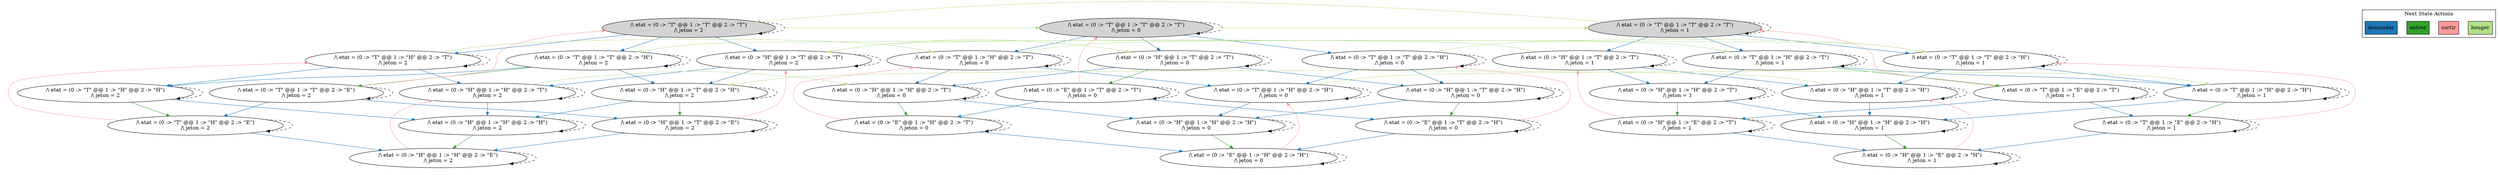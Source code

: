 strict digraph DiskGraph {
edge [colorscheme="paired12"]
nodesep=0.35;
subgraph cluster_graph {
color="white";
-1677452927807477678 [label="/\\ etat = (0 :> \"T\" @@ 1 :> \"T\" @@ 2 :> \"T\")\n/\\ jeton = 0",style = filled]
-7589917544617568652 [label="/\\ etat = (0 :> \"T\" @@ 1 :> \"T\" @@ 2 :> \"T\")\n/\\ jeton = 1",style = filled]
1485875601746744350 [label="/\\ etat = (0 :> \"T\" @@ 1 :> \"T\" @@ 2 :> \"T\")\n/\\ jeton = 2",style = filled]
-1677452927807477678 -> -7341271179492566207 [label="",color="2",fontcolor="2"];
-7341271179492566207 [label="/\\ etat = (0 :> \"H\" @@ 1 :> \"T\" @@ 2 :> \"T\")\n/\\ jeton = 0"];
-1677452927807477678 -> -7589917544617568652 [label="",color="3",fontcolor="3"];
-1677452927807477678 -> 8429514963652474556 [label="",color="2",fontcolor="2"];
8429514963652474556 [label="/\\ etat = (0 :> \"T\" @@ 1 :> \"H\" @@ 2 :> \"T\")\n/\\ jeton = 0"];
-1677452927807477678 -> -63392646264397502 [label="",color="2",fontcolor="2"];
-63392646264397502 [label="/\\ etat = (0 :> \"T\" @@ 1 :> \"T\" @@ 2 :> \"H\")\n/\\ jeton = 0"];
-1677452927807477678 -> -1677452927807477678 [style="dashed"];
-7589917544617568652 -> -2013707692375251609 [label="",color="2",fontcolor="2"];
-2013707692375251609 [label="/\\ etat = (0 :> \"H\" @@ 1 :> \"T\" @@ 2 :> \"T\")\n/\\ jeton = 1"];
-7589917544617568652 -> 786133726287382682 [label="",color="2",fontcolor="2"];
786133726287382682 [label="/\\ etat = (0 :> \"T\" @@ 1 :> \"H\" @@ 2 :> \"T\")\n/\\ jeton = 1"];
-7589917544617568652 -> 1485875601746744350 [label="",color="3",fontcolor="3"];
-7589917544617568652 -> -9147505740745679004 [label="",color="2",fontcolor="2"];
-9147505740745679004 [label="/\\ etat = (0 :> \"T\" @@ 1 :> \"T\" @@ 2 :> \"H\")\n/\\ jeton = 1"];
-7589917544617568652 -> -7589917544617568652 [style="dashed"];
1485875601746744350 -> 7365652917301815053 [label="",color="2",fontcolor="2"];
7365652917301815053 [label="/\\ etat = (0 :> \"H\" @@ 1 :> \"T\" @@ 2 :> \"T\")\n/\\ jeton = 2"];
1485875601746744350 -> -8584641830563869968 [label="",color="2",fontcolor="2"];
-8584641830563869968 [label="/\\ etat = (0 :> \"T\" @@ 1 :> \"H\" @@ 2 :> \"T\")\n/\\ jeton = 2"];
1485875601746744350 -> 232030175000894734 [label="",color="2",fontcolor="2"];
232030175000894734 [label="/\\ etat = (0 :> \"T\" @@ 1 :> \"T\" @@ 2 :> \"H\")\n/\\ jeton = 2"];
1485875601746744350 -> -1677452927807477678 [label="",color="3",fontcolor="3"];
1485875601746744350 -> 1485875601746744350 [style="dashed"];
-7341271179492566207 -> -2689541222746341325 [label="",color="4",fontcolor="4"];
-2689541222746341325 [label="/\\ etat = (0 :> \"E\" @@ 1 :> \"T\" @@ 2 :> \"T\")\n/\\ jeton = 0"];
-7341271179492566207 -> 458604666671367599 [label="",color="2",fontcolor="2"];
458604666671367599 [label="/\\ etat = (0 :> \"H\" @@ 1 :> \"H\" @@ 2 :> \"T\")\n/\\ jeton = 0"];
-7341271179492566207 -> -8234791201113828783 [label="",color="2",fontcolor="2"];
-8234791201113828783 [label="/\\ etat = (0 :> \"H\" @@ 1 :> \"T\" @@ 2 :> \"H\")\n/\\ jeton = 0"];
-7341271179492566207 -> -7341271179492566207 [style="dashed"];
8429514963652474556 -> 458604666671367599 [label="",color="2",fontcolor="2"];
8429514963652474556 -> 786133726287382682 [label="",color="3",fontcolor="3"];
8429514963652474556 -> 7159899842939535276 [label="",color="2",fontcolor="2"];
7159899842939535276 [label="/\\ etat = (0 :> \"T\" @@ 1 :> \"H\" @@ 2 :> \"H\")\n/\\ jeton = 0"];
8429514963652474556 -> 8429514963652474556 [style="dashed"];
-63392646264397502 -> -8234791201113828783 [label="",color="2",fontcolor="2"];
-63392646264397502 -> -9147505740745679004 [label="",color="3",fontcolor="3"];
-63392646264397502 -> 7159899842939535276 [label="",color="2",fontcolor="2"];
-63392646264397502 -> -63392646264397502 [style="dashed"];
-2013707692375251609 -> 8668872673872362377 [label="",color="2",fontcolor="2"];
8668872673872362377 [label="/\\ etat = (0 :> \"H\" @@ 1 :> \"H\" @@ 2 :> \"T\")\n/\\ jeton = 1"];
-2013707692375251609 -> 7365652917301815053 [label="",color="3",fontcolor="3"];
-2013707692375251609 -> -888499611355763593 [label="",color="2",fontcolor="2"];
-888499611355763593 [label="/\\ etat = (0 :> \"H\" @@ 1 :> \"T\" @@ 2 :> \"H\")\n/\\ jeton = 1"];
-2013707692375251609 -> -2013707692375251609 [style="dashed"];
786133726287382682 -> 8668872673872362377 [label="",color="2",fontcolor="2"];
786133726287382682 -> -5022955820766803536 [label="",color="4",fontcolor="4"];
-5022955820766803536 [label="/\\ etat = (0 :> \"T\" @@ 1 :> \"E\" @@ 2 :> \"T\")\n/\\ jeton = 1"];
786133726287382682 -> 2111728351239537034 [label="",color="2",fontcolor="2"];
2111728351239537034 [label="/\\ etat = (0 :> \"T\" @@ 1 :> \"H\" @@ 2 :> \"H\")\n/\\ jeton = 1"];
786133726287382682 -> 786133726287382682 [style="dashed"];
-9147505740745679004 -> -888499611355763593 [label="",color="2",fontcolor="2"];
-9147505740745679004 -> 2111728351239537034 [label="",color="2",fontcolor="2"];
-9147505740745679004 -> 232030175000894734 [label="",color="3",fontcolor="3"];
-9147505740745679004 -> -9147505740745679004 [style="dashed"];
7365652917301815053 -> -397490993662199325 [label="",color="2",fontcolor="2"];
-397490993662199325 [label="/\\ etat = (0 :> \"H\" @@ 1 :> \"H\" @@ 2 :> \"T\")\n/\\ jeton = 2"];
7365652917301815053 -> 8187187365027606045 [label="",color="2",fontcolor="2"];
8187187365027606045 [label="/\\ etat = (0 :> \"H\" @@ 1 :> \"T\" @@ 2 :> \"H\")\n/\\ jeton = 2"];
7365652917301815053 -> -7341271179492566207 [label="",color="3",fontcolor="3"];
7365652917301815053 -> 7365652917301815053 [style="dashed"];
-8584641830563869968 -> -397490993662199325 [label="",color="2",fontcolor="2"];
-8584641830563869968 -> -6954810755508517920 [label="",color="2",fontcolor="2"];
-6954810755508517920 [label="/\\ etat = (0 :> \"T\" @@ 1 :> \"H\" @@ 2 :> \"H\")\n/\\ jeton = 2"];
-8584641830563869968 -> 8429514963652474556 [label="",color="3",fontcolor="3"];
-8584641830563869968 -> -8584641830563869968 [style="dashed"];
232030175000894734 -> 8187187365027606045 [label="",color="2",fontcolor="2"];
232030175000894734 -> -6954810755508517920 [label="",color="2",fontcolor="2"];
232030175000894734 -> -5151829134041417739 [label="",color="4",fontcolor="4"];
-5151829134041417739 [label="/\\ etat = (0 :> \"T\" @@ 1 :> \"T\" @@ 2 :> \"E\")\n/\\ jeton = 2"];
232030175000894734 -> 232030175000894734 [style="dashed"];
-2689541222746341325 -> -1677452927807477678 [label="",color="5",fontcolor="5"];
-2689541222746341325 -> 5111320321138335453 [label="",color="2",fontcolor="2"];
5111320321138335453 [label="/\\ etat = (0 :> \"E\" @@ 1 :> \"H\" @@ 2 :> \"T\")\n/\\ jeton = 0"];
-2689541222746341325 -> -3672015568296343261 [label="",color="2",fontcolor="2"];
-3672015568296343261 [label="/\\ etat = (0 :> \"E\" @@ 1 :> \"T\" @@ 2 :> \"H\")\n/\\ jeton = 0"];
-2689541222746341325 -> -2689541222746341325 [style="dashed"];
458604666671367599 -> 5111320321138335453 [label="",color="4",fontcolor="4"];
458604666671367599 -> 1295910010988645567 [label="",color="2",fontcolor="2"];
1295910010988645567 [label="/\\ etat = (0 :> \"H\" @@ 1 :> \"H\" @@ 2 :> \"H\")\n/\\ jeton = 0"];
458604666671367599 -> 458604666671367599 [style="dashed"];
-8234791201113828783 -> -3672015568296343261 [label="",color="4",fontcolor="4"];
-8234791201113828783 -> 1295910010988645567 [label="",color="2",fontcolor="2"];
-8234791201113828783 -> -8234791201113828783 [style="dashed"];
7159899842939535276 -> 1295910010988645567 [label="",color="2",fontcolor="2"];
7159899842939535276 -> 2111728351239537034 [label="",color="3",fontcolor="3"];
7159899842939535276 -> 7159899842939535276 [style="dashed"];
8668872673872362377 -> -3968781803679499613 [label="",color="4",fontcolor="4"];
-3968781803679499613 [label="/\\ etat = (0 :> \"H\" @@ 1 :> \"E\" @@ 2 :> \"T\")\n/\\ jeton = 1"];
8668872673872362377 -> 8063888707684528793 [label="",color="2",fontcolor="2"];
8063888707684528793 [label="/\\ etat = (0 :> \"H\" @@ 1 :> \"H\" @@ 2 :> \"H\")\n/\\ jeton = 1"];
8668872673872362377 -> 8668872673872362377 [style="dashed"];
-888499611355763593 -> 8063888707684528793 [label="",color="2",fontcolor="2"];
-888499611355763593 -> 8187187365027606045 [label="",color="3",fontcolor="3"];
-888499611355763593 -> -888499611355763593 [style="dashed"];
-5022955820766803536 -> -3968781803679499613 [label="",color="2",fontcolor="2"];
-5022955820766803536 -> -7589917544617568652 [label="",color="5",fontcolor="5"];
-5022955820766803536 -> -5914258196156415840 [label="",color="2",fontcolor="2"];
-5914258196156415840 [label="/\\ etat = (0 :> \"T\" @@ 1 :> \"E\" @@ 2 :> \"H\")\n/\\ jeton = 1"];
-5022955820766803536 -> -5022955820766803536 [style="dashed"];
2111728351239537034 -> 8063888707684528793 [label="",color="2",fontcolor="2"];
2111728351239537034 -> -5914258196156415840 [label="",color="4",fontcolor="4"];
2111728351239537034 -> 2111728351239537034 [style="dashed"];
-397490993662199325 -> -1306780812329766669 [label="",color="2",fontcolor="2"];
-1306780812329766669 [label="/\\ etat = (0 :> \"H\" @@ 1 :> \"H\" @@ 2 :> \"H\")\n/\\ jeton = 2"];
-397490993662199325 -> 458604666671367599 [label="",color="3",fontcolor="3"];
-397490993662199325 -> -397490993662199325 [style="dashed"];
8187187365027606045 -> -1306780812329766669 [label="",color="2",fontcolor="2"];
8187187365027606045 -> -3879874152921627418 [label="",color="4",fontcolor="4"];
-3879874152921627418 [label="/\\ etat = (0 :> \"H\" @@ 1 :> \"T\" @@ 2 :> \"E\")\n/\\ jeton = 2"];
8187187365027606045 -> 8187187365027606045 [style="dashed"];
-6954810755508517920 -> -1306780812329766669 [label="",color="2",fontcolor="2"];
-6954810755508517920 -> 2648922467253561627 [label="",color="4",fontcolor="4"];
2648922467253561627 [label="/\\ etat = (0 :> \"T\" @@ 1 :> \"H\" @@ 2 :> \"E\")\n/\\ jeton = 2"];
-6954810755508517920 -> -6954810755508517920 [style="dashed"];
-5151829134041417739 -> -3879874152921627418 [label="",color="2",fontcolor="2"];
-5151829134041417739 -> 2648922467253561627 [label="",color="2",fontcolor="2"];
-5151829134041417739 -> 1485875601746744350 [label="",color="5",fontcolor="5"];
-5151829134041417739 -> -5151829134041417739 [style="dashed"];
5111320321138335453 -> 8429514963652474556 [label="",color="5",fontcolor="5"];
5111320321138335453 -> 5857418442167998413 [label="",color="2",fontcolor="2"];
5857418442167998413 [label="/\\ etat = (0 :> \"E\" @@ 1 :> \"H\" @@ 2 :> \"H\")\n/\\ jeton = 0"];
5111320321138335453 -> 5111320321138335453 [style="dashed"];
-3672015568296343261 -> -63392646264397502 [label="",color="5",fontcolor="5"];
-3672015568296343261 -> 5857418442167998413 [label="",color="2",fontcolor="2"];
-3672015568296343261 -> -3672015568296343261 [style="dashed"];
1295910010988645567 -> 5857418442167998413 [label="",color="4",fontcolor="4"];
1295910010988645567 -> 1295910010988645567 [style="dashed"];
-3968781803679499613 -> -2013707692375251609 [label="",color="5",fontcolor="5"];
-3968781803679499613 -> -2356868937062845517 [label="",color="2",fontcolor="2"];
-2356868937062845517 [label="/\\ etat = (0 :> \"H\" @@ 1 :> \"E\" @@ 2 :> \"H\")\n/\\ jeton = 1"];
-3968781803679499613 -> -3968781803679499613 [style="dashed"];
8063888707684528793 -> -2356868937062845517 [label="",color="4",fontcolor="4"];
8063888707684528793 -> 8063888707684528793 [style="dashed"];
-5914258196156415840 -> -2356868937062845517 [label="",color="2",fontcolor="2"];
-5914258196156415840 -> -9147505740745679004 [label="",color="5",fontcolor="5"];
-5914258196156415840 -> -5914258196156415840 [style="dashed"];
-1306780812329766669 -> 6225154744976136712 [label="",color="4",fontcolor="4"];
6225154744976136712 [label="/\\ etat = (0 :> \"H\" @@ 1 :> \"H\" @@ 2 :> \"E\")\n/\\ jeton = 2"];
-1306780812329766669 -> -1306780812329766669 [style="dashed"];
-3879874152921627418 -> 6225154744976136712 [label="",color="2",fontcolor="2"];
-3879874152921627418 -> 7365652917301815053 [label="",color="5",fontcolor="5"];
-3879874152921627418 -> -3879874152921627418 [style="dashed"];
2648922467253561627 -> 6225154744976136712 [label="",color="2",fontcolor="2"];
2648922467253561627 -> -8584641830563869968 [label="",color="5",fontcolor="5"];
2648922467253561627 -> 2648922467253561627 [style="dashed"];
5857418442167998413 -> 7159899842939535276 [label="",color="5",fontcolor="5"];
5857418442167998413 -> 5857418442167998413 [style="dashed"];
-2356868937062845517 -> -888499611355763593 [label="",color="5",fontcolor="5"];
-2356868937062845517 -> -2356868937062845517 [style="dashed"];
6225154744976136712 -> -397490993662199325 [label="",color="5",fontcolor="5"];
6225154744976136712 -> 6225154744976136712 [style="dashed"];
{rank = same; -1677452927807477678;1485875601746744350;-7589917544617568652;}
{rank = same; 7365652917301815053;-7341271179492566207;-9147505740745679004;786133726287382682;-8584641830563869968;232030175000894734;-63392646264397502;8429514963652474556;-2013707692375251609;}
{rank = same; 7159899842939535276;-2689541222746341325;-888499611355763593;8668872673872362377;-6954810755508517920;-5151829134041417739;-5022955820766803536;-8234791201113828783;458604666671367599;2111728351239537034;-397490993662199325;8187187365027606045;}
{rank = same; -1306780812329766669;-3879874152921627418;-3968781803679499613;1295910010988645567;2648922467253561627;-5914258196156415840;-3672015568296343261;5111320321138335453;8063888707684528793;}
{rank = same; 5857418442167998413;6225154744976136712;-2356868937062845517;}
}
subgraph cluster_legend {graph[style=bold];label = "Next State Actions" style="solid"
node [ labeljust="l",colorscheme="paired12",style=filled,shape=record ]
bouger [label="bouger",fillcolor=3]
sortir [label="sortir",fillcolor=5]
entrer [label="entrer",fillcolor=4]
demander [label="demander",fillcolor=2]
}}